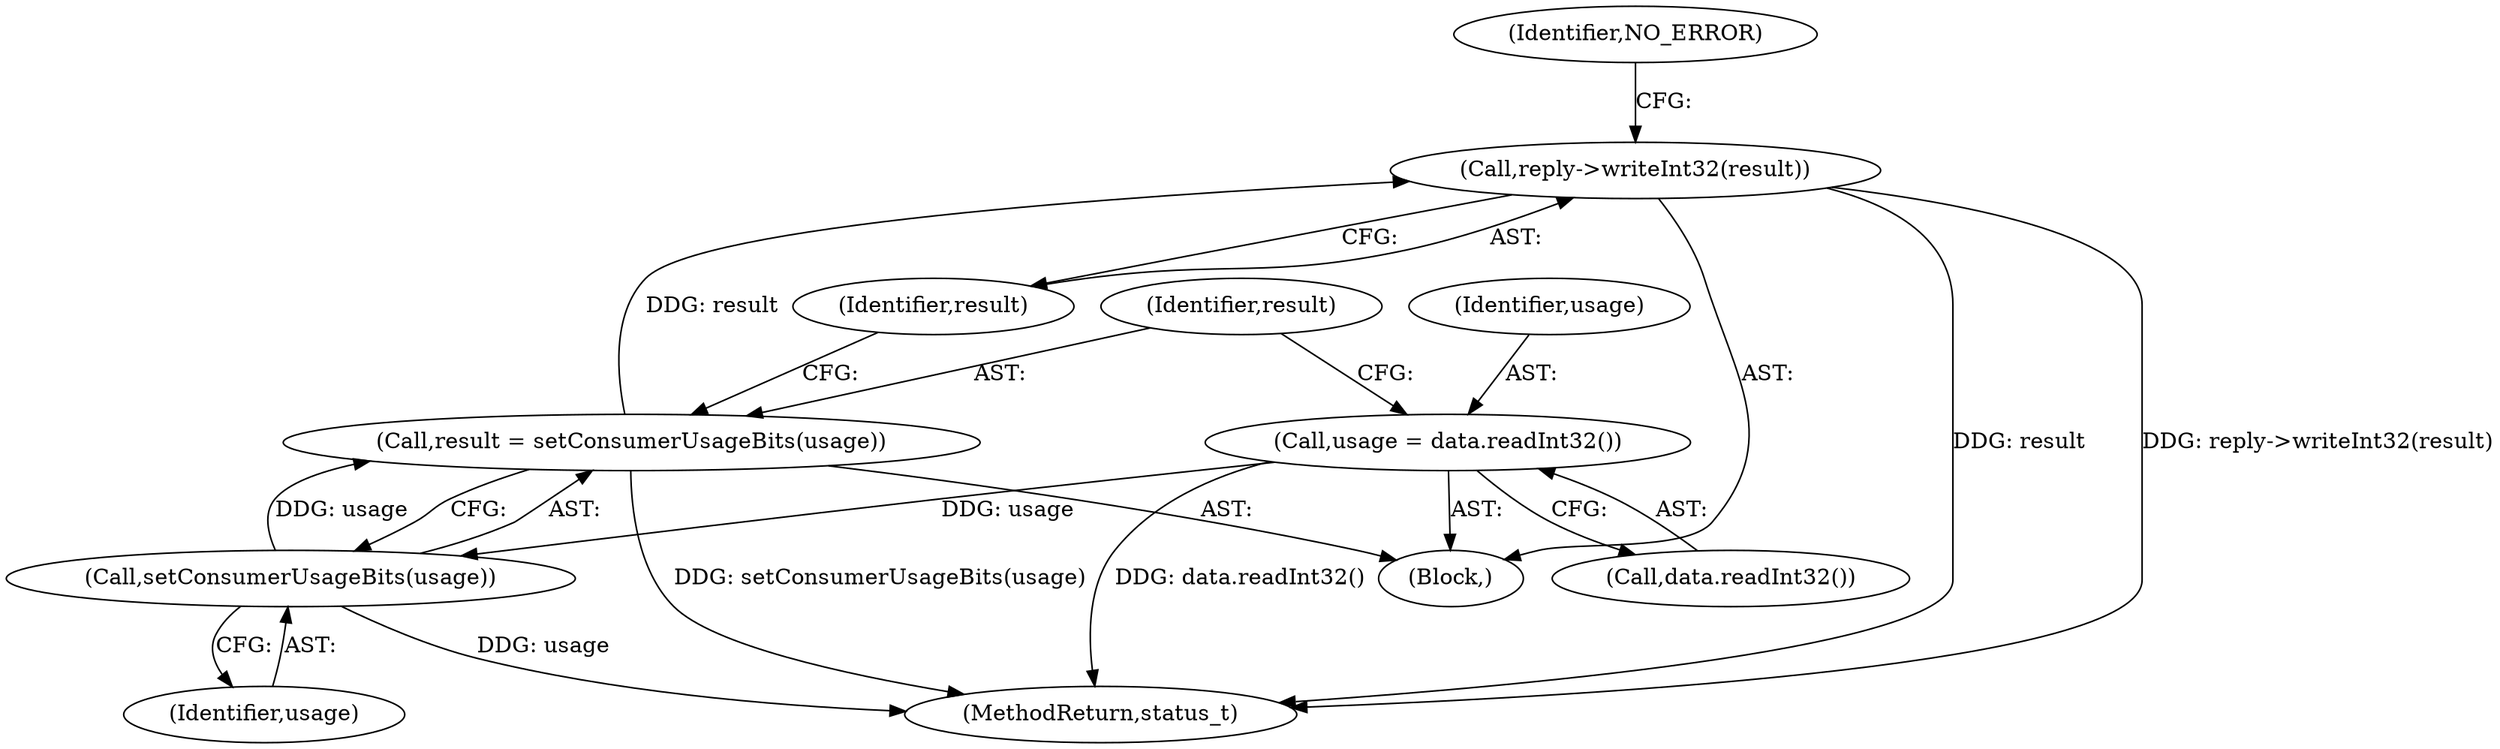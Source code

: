digraph "0_Android_dded8fdbb700d6cc498debc69a780915bc34d755@API" {
"1000424" [label="(Call,reply->writeInt32(result))"];
"1000420" [label="(Call,result = setConsumerUsageBits(usage))"];
"1000422" [label="(Call,setConsumerUsageBits(usage))"];
"1000416" [label="(Call,usage = data.readInt32())"];
"1000424" [label="(Call,reply->writeInt32(result))"];
"1000416" [label="(Call,usage = data.readInt32())"];
"1000425" [label="(Identifier,result)"];
"1000423" [label="(Identifier,usage)"];
"1000422" [label="(Call,setConsumerUsageBits(usage))"];
"1000410" [label="(Block,)"];
"1000418" [label="(Call,data.readInt32())"];
"1000476" [label="(MethodReturn,status_t)"];
"1000420" [label="(Call,result = setConsumerUsageBits(usage))"];
"1000427" [label="(Identifier,NO_ERROR)"];
"1000417" [label="(Identifier,usage)"];
"1000421" [label="(Identifier,result)"];
"1000424" -> "1000410"  [label="AST: "];
"1000424" -> "1000425"  [label="CFG: "];
"1000425" -> "1000424"  [label="AST: "];
"1000427" -> "1000424"  [label="CFG: "];
"1000424" -> "1000476"  [label="DDG: result"];
"1000424" -> "1000476"  [label="DDG: reply->writeInt32(result)"];
"1000420" -> "1000424"  [label="DDG: result"];
"1000420" -> "1000410"  [label="AST: "];
"1000420" -> "1000422"  [label="CFG: "];
"1000421" -> "1000420"  [label="AST: "];
"1000422" -> "1000420"  [label="AST: "];
"1000425" -> "1000420"  [label="CFG: "];
"1000420" -> "1000476"  [label="DDG: setConsumerUsageBits(usage)"];
"1000422" -> "1000420"  [label="DDG: usage"];
"1000422" -> "1000423"  [label="CFG: "];
"1000423" -> "1000422"  [label="AST: "];
"1000422" -> "1000476"  [label="DDG: usage"];
"1000416" -> "1000422"  [label="DDG: usage"];
"1000416" -> "1000410"  [label="AST: "];
"1000416" -> "1000418"  [label="CFG: "];
"1000417" -> "1000416"  [label="AST: "];
"1000418" -> "1000416"  [label="AST: "];
"1000421" -> "1000416"  [label="CFG: "];
"1000416" -> "1000476"  [label="DDG: data.readInt32()"];
}
